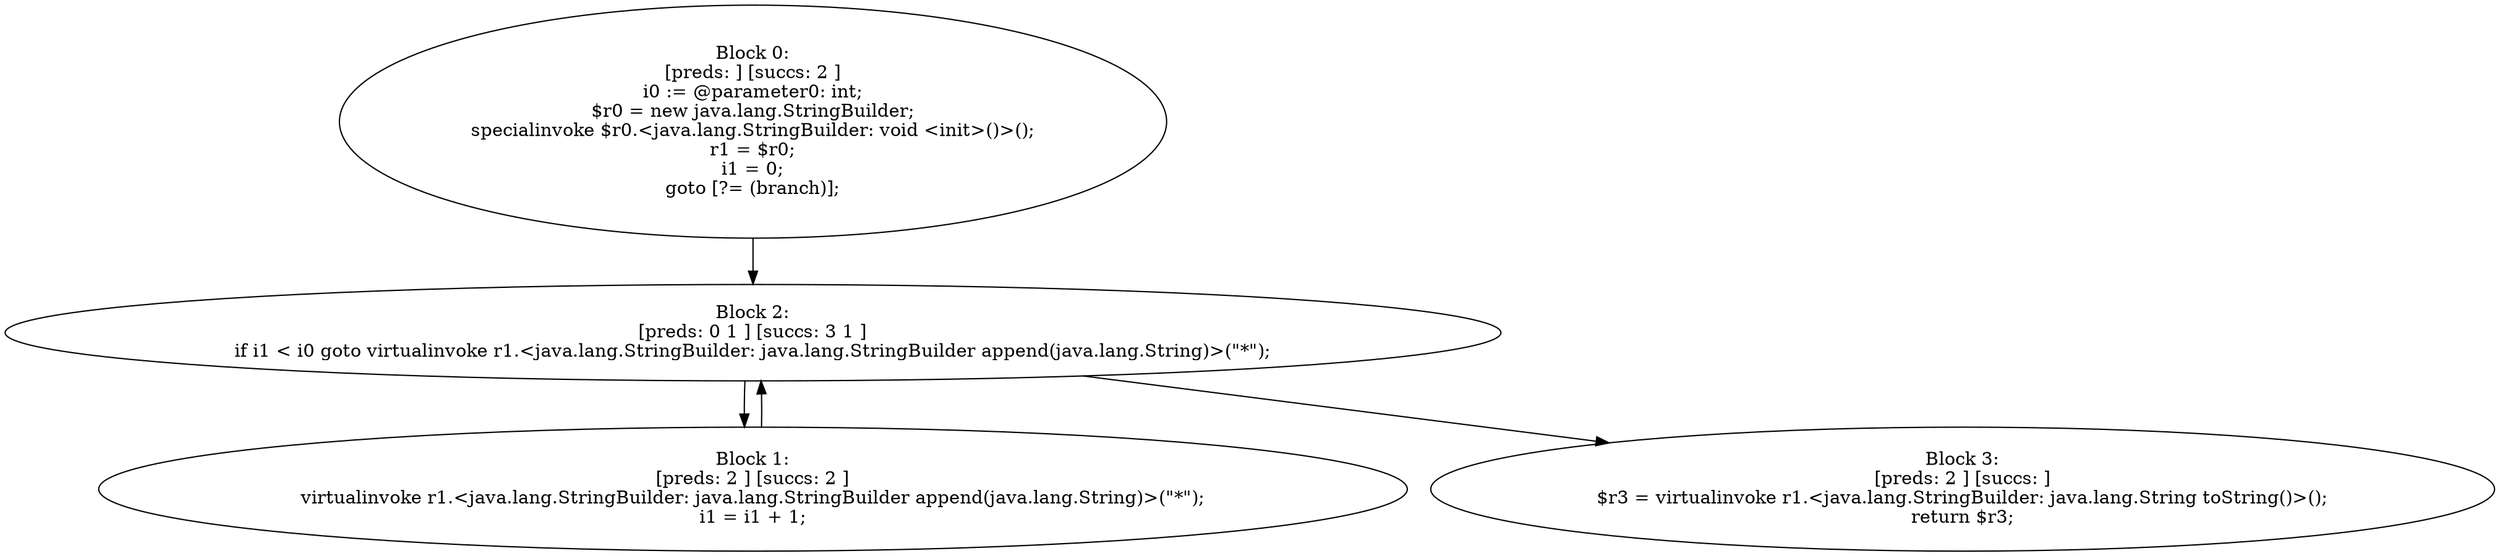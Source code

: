 digraph "unitGraph" {
    "Block 0:
[preds: ] [succs: 2 ]
i0 := @parameter0: int;
$r0 = new java.lang.StringBuilder;
specialinvoke $r0.<java.lang.StringBuilder: void <init>()>();
r1 = $r0;
i1 = 0;
goto [?= (branch)];
"
    "Block 1:
[preds: 2 ] [succs: 2 ]
virtualinvoke r1.<java.lang.StringBuilder: java.lang.StringBuilder append(java.lang.String)>(\"*\");
i1 = i1 + 1;
"
    "Block 2:
[preds: 0 1 ] [succs: 3 1 ]
if i1 < i0 goto virtualinvoke r1.<java.lang.StringBuilder: java.lang.StringBuilder append(java.lang.String)>(\"*\");
"
    "Block 3:
[preds: 2 ] [succs: ]
$r3 = virtualinvoke r1.<java.lang.StringBuilder: java.lang.String toString()>();
return $r3;
"
    "Block 0:
[preds: ] [succs: 2 ]
i0 := @parameter0: int;
$r0 = new java.lang.StringBuilder;
specialinvoke $r0.<java.lang.StringBuilder: void <init>()>();
r1 = $r0;
i1 = 0;
goto [?= (branch)];
"->"Block 2:
[preds: 0 1 ] [succs: 3 1 ]
if i1 < i0 goto virtualinvoke r1.<java.lang.StringBuilder: java.lang.StringBuilder append(java.lang.String)>(\"*\");
";
    "Block 1:
[preds: 2 ] [succs: 2 ]
virtualinvoke r1.<java.lang.StringBuilder: java.lang.StringBuilder append(java.lang.String)>(\"*\");
i1 = i1 + 1;
"->"Block 2:
[preds: 0 1 ] [succs: 3 1 ]
if i1 < i0 goto virtualinvoke r1.<java.lang.StringBuilder: java.lang.StringBuilder append(java.lang.String)>(\"*\");
";
    "Block 2:
[preds: 0 1 ] [succs: 3 1 ]
if i1 < i0 goto virtualinvoke r1.<java.lang.StringBuilder: java.lang.StringBuilder append(java.lang.String)>(\"*\");
"->"Block 3:
[preds: 2 ] [succs: ]
$r3 = virtualinvoke r1.<java.lang.StringBuilder: java.lang.String toString()>();
return $r3;
";
    "Block 2:
[preds: 0 1 ] [succs: 3 1 ]
if i1 < i0 goto virtualinvoke r1.<java.lang.StringBuilder: java.lang.StringBuilder append(java.lang.String)>(\"*\");
"->"Block 1:
[preds: 2 ] [succs: 2 ]
virtualinvoke r1.<java.lang.StringBuilder: java.lang.StringBuilder append(java.lang.String)>(\"*\");
i1 = i1 + 1;
";
}
